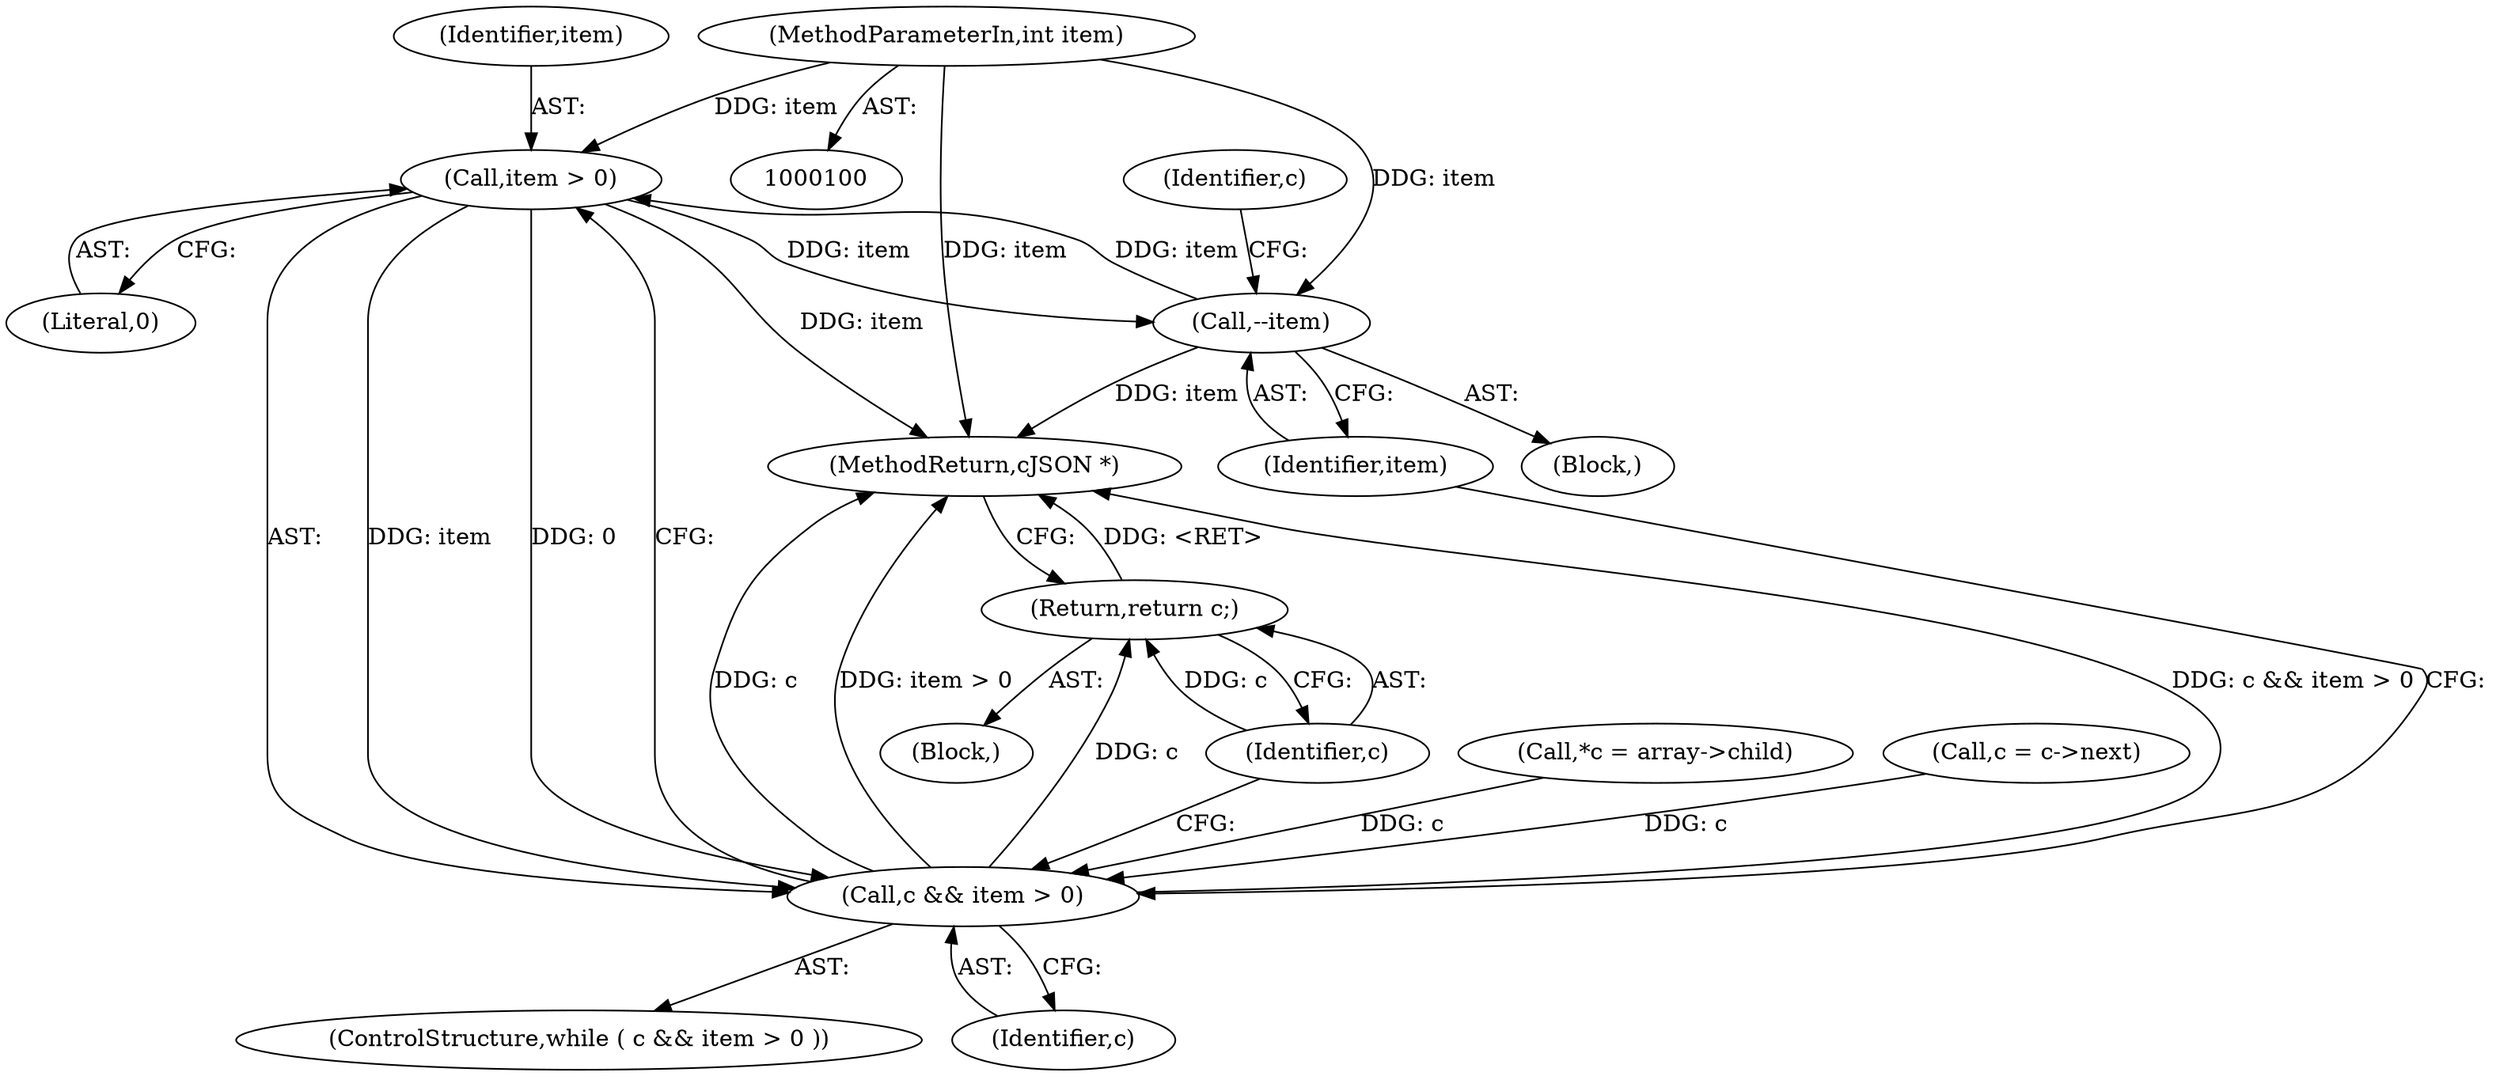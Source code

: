 digraph "1_iperf_91f2fa59e8ed80dfbf400add0164ee0e508e412a_20@del" {
"1000113" [label="(Call,item > 0)"];
"1000117" [label="(Call,--item)"];
"1000113" [label="(Call,item > 0)"];
"1000102" [label="(MethodParameterIn,int item)"];
"1000111" [label="(Call,c && item > 0)"];
"1000124" [label="(Return,return c;)"];
"1000114" [label="(Identifier,item)"];
"1000120" [label="(Identifier,c)"];
"1000113" [label="(Call,item > 0)"];
"1000126" [label="(MethodReturn,cJSON *)"];
"1000125" [label="(Identifier,c)"];
"1000110" [label="(ControlStructure,while ( c && item > 0 ))"];
"1000105" [label="(Call,*c = array->child)"];
"1000124" [label="(Return,return c;)"];
"1000119" [label="(Call,c = c->next)"];
"1000112" [label="(Identifier,c)"];
"1000118" [label="(Identifier,item)"];
"1000117" [label="(Call,--item)"];
"1000116" [label="(Block,)"];
"1000111" [label="(Call,c && item > 0)"];
"1000103" [label="(Block,)"];
"1000102" [label="(MethodParameterIn,int item)"];
"1000115" [label="(Literal,0)"];
"1000113" -> "1000111"  [label="AST: "];
"1000113" -> "1000115"  [label="CFG: "];
"1000114" -> "1000113"  [label="AST: "];
"1000115" -> "1000113"  [label="AST: "];
"1000111" -> "1000113"  [label="CFG: "];
"1000113" -> "1000126"  [label="DDG: item"];
"1000113" -> "1000111"  [label="DDG: item"];
"1000113" -> "1000111"  [label="DDG: 0"];
"1000117" -> "1000113"  [label="DDG: item"];
"1000102" -> "1000113"  [label="DDG: item"];
"1000113" -> "1000117"  [label="DDG: item"];
"1000117" -> "1000116"  [label="AST: "];
"1000117" -> "1000118"  [label="CFG: "];
"1000118" -> "1000117"  [label="AST: "];
"1000120" -> "1000117"  [label="CFG: "];
"1000117" -> "1000126"  [label="DDG: item"];
"1000102" -> "1000117"  [label="DDG: item"];
"1000102" -> "1000100"  [label="AST: "];
"1000102" -> "1000126"  [label="DDG: item"];
"1000111" -> "1000110"  [label="AST: "];
"1000111" -> "1000112"  [label="CFG: "];
"1000112" -> "1000111"  [label="AST: "];
"1000118" -> "1000111"  [label="CFG: "];
"1000125" -> "1000111"  [label="CFG: "];
"1000111" -> "1000126"  [label="DDG: c && item > 0"];
"1000111" -> "1000126"  [label="DDG: c"];
"1000111" -> "1000126"  [label="DDG: item > 0"];
"1000119" -> "1000111"  [label="DDG: c"];
"1000105" -> "1000111"  [label="DDG: c"];
"1000111" -> "1000124"  [label="DDG: c"];
"1000124" -> "1000103"  [label="AST: "];
"1000124" -> "1000125"  [label="CFG: "];
"1000125" -> "1000124"  [label="AST: "];
"1000126" -> "1000124"  [label="CFG: "];
"1000124" -> "1000126"  [label="DDG: <RET>"];
"1000125" -> "1000124"  [label="DDG: c"];
}

